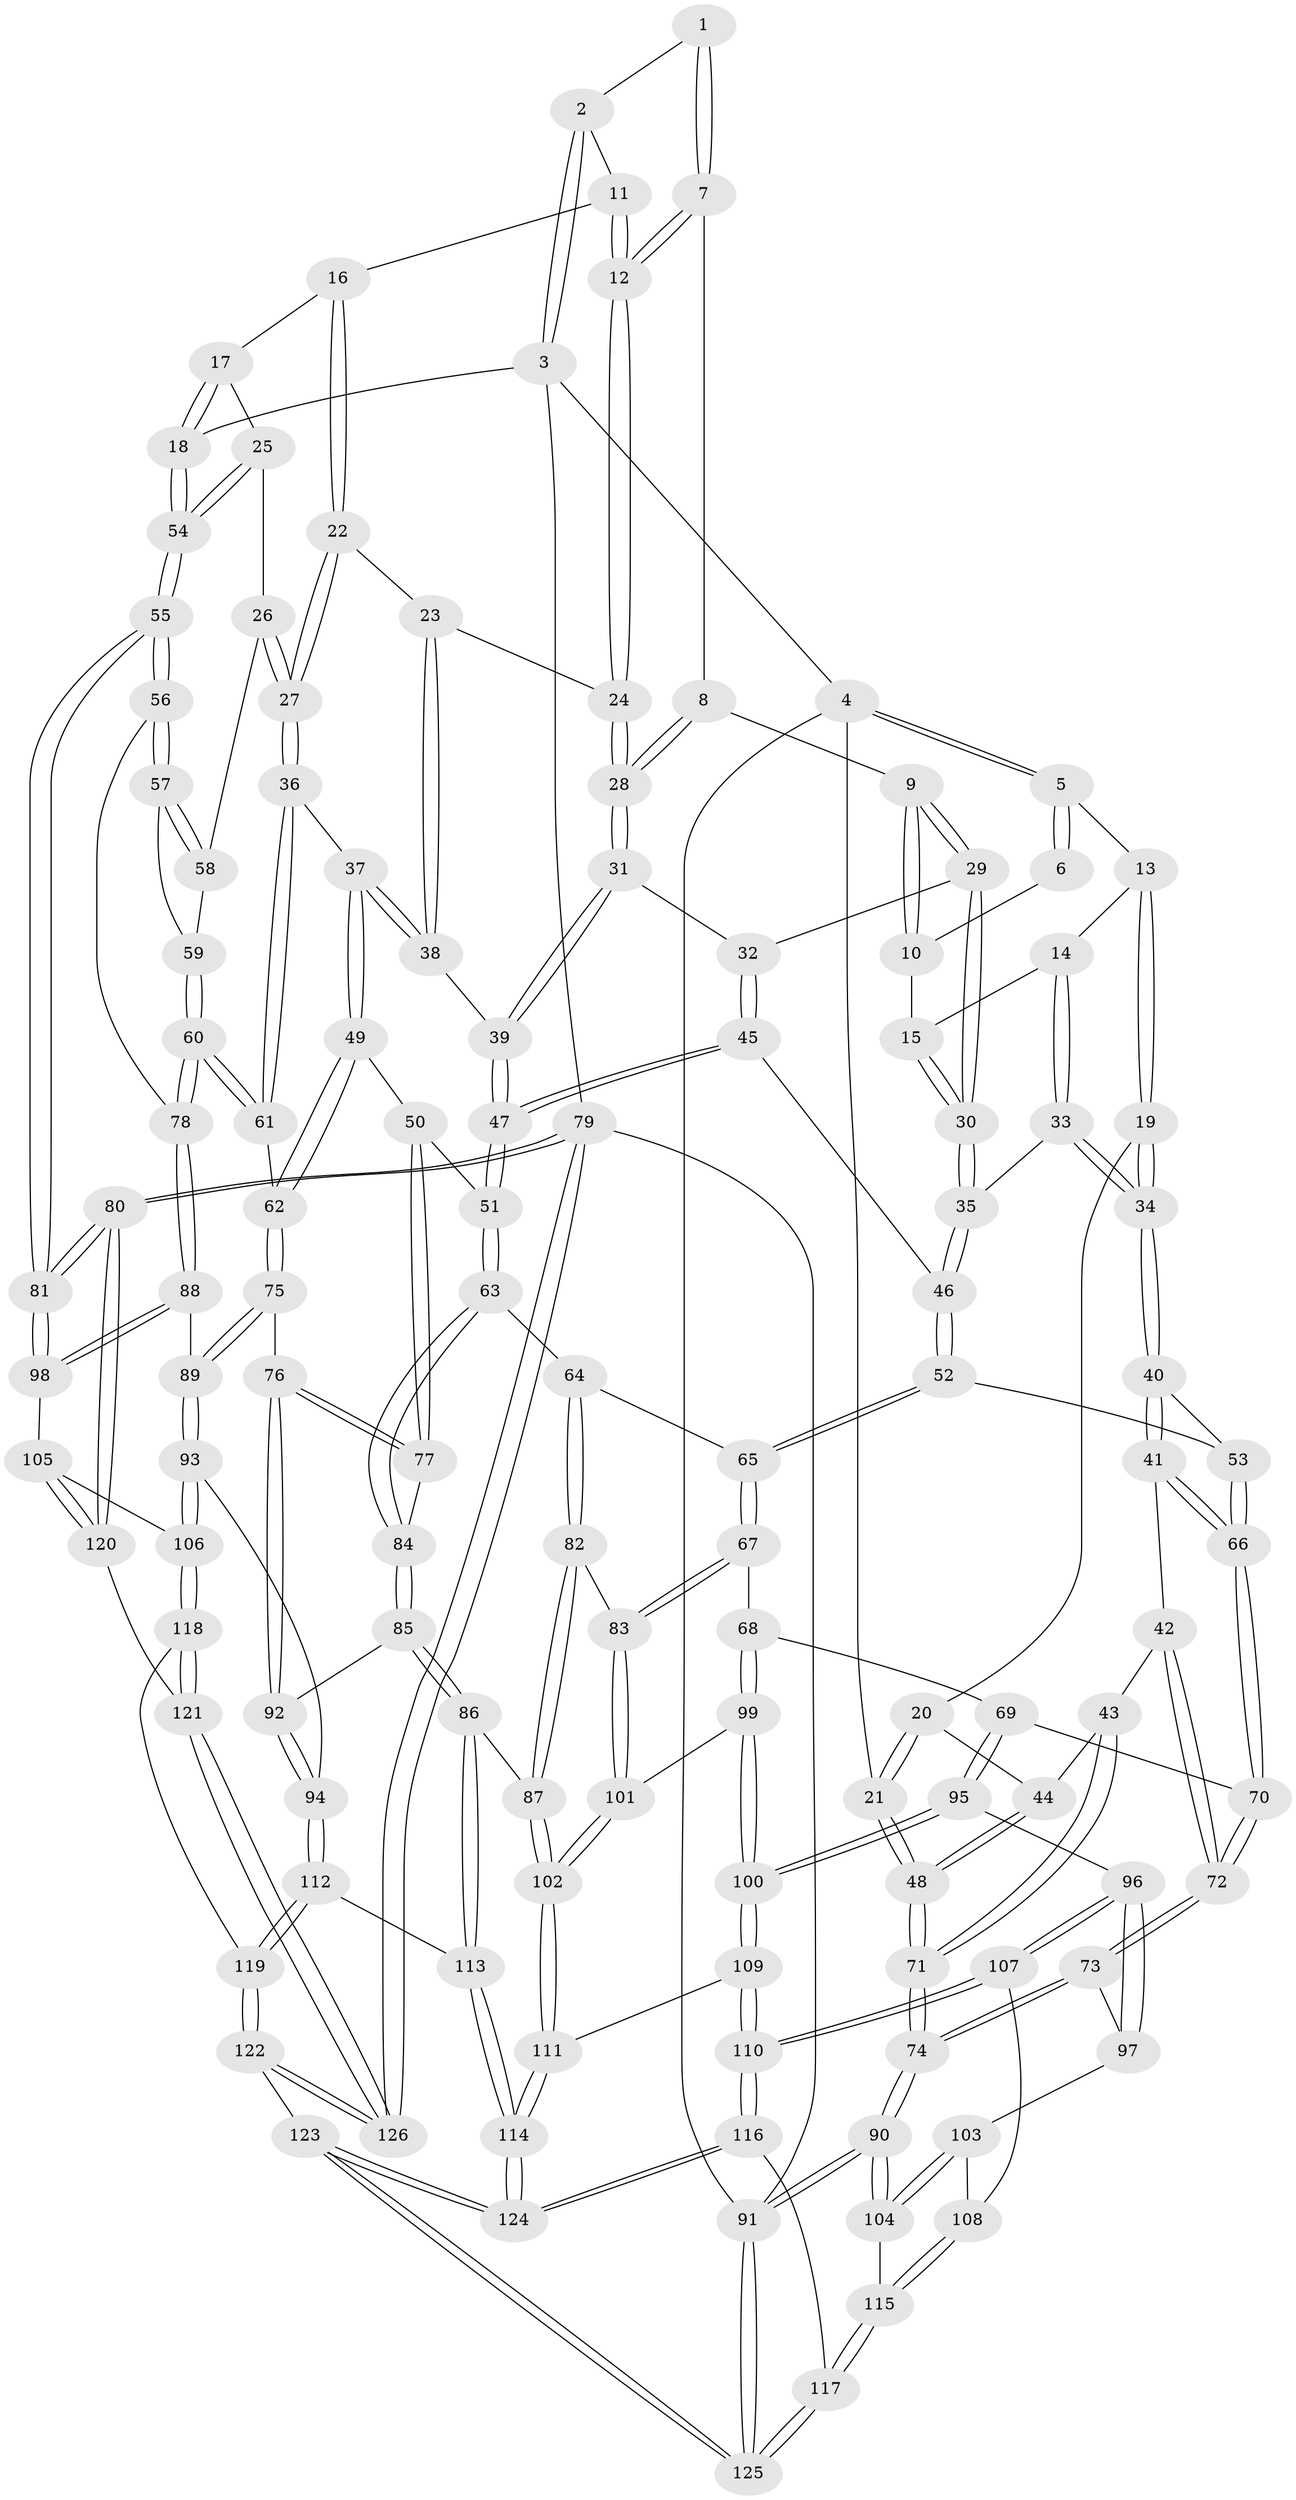 // Generated by graph-tools (version 1.1) at 2025/11/02/27/25 16:11:55]
// undirected, 126 vertices, 312 edges
graph export_dot {
graph [start="1"]
  node [color=gray90,style=filled];
  1 [pos="+0.6041575068942131+0"];
  2 [pos="+0.6798483986722421+0"];
  3 [pos="+1+0"];
  4 [pos="+0+0"];
  5 [pos="+0+0"];
  6 [pos="+0.4368037142504041+0"];
  7 [pos="+0.5870127151234162+0.02026684246781929"];
  8 [pos="+0.5093881509794398+0.1395561076658547"];
  9 [pos="+0.5060573120645077+0.14178887262244794"];
  10 [pos="+0.4181625619487089+0.06782135578909967"];
  11 [pos="+0.7599350584992901+0.08507883437137806"];
  12 [pos="+0.667179577649973+0.14915874839705548"];
  13 [pos="+0.07488104417178108+0"];
  14 [pos="+0.25580931454679+0.11665290529956127"];
  15 [pos="+0.32895613580706734+0.13539904542827486"];
  16 [pos="+0.8259547690531727+0.12574322545375546"];
  17 [pos="+1+0"];
  18 [pos="+1+0"];
  19 [pos="+0.09825075303651909+0.21448182245748418"];
  20 [pos="+0.046506503208303455+0.2475447628413569"];
  21 [pos="+0+0.06397206945595525"];
  22 [pos="+0.8278443876955325+0.16237659412806119"];
  23 [pos="+0.7426783144797553+0.18458531617681237"];
  24 [pos="+0.6616349954221136+0.17038727088166078"];
  25 [pos="+0.893060656325952+0.28861143152585145"];
  26 [pos="+0.8893752922405991+0.2898899725585427"];
  27 [pos="+0.863682044275625+0.28915331739492195"];
  28 [pos="+0.6581924227795354+0.17676512774609224"];
  29 [pos="+0.49509026714986437+0.1744497852290184"];
  30 [pos="+0.403202070669722+0.23461537763124415"];
  31 [pos="+0.6550581087827774+0.21855162909162631"];
  32 [pos="+0.5610866423006305+0.2520990682662833"];
  33 [pos="+0.21997645781585687+0.2705880971365392"];
  34 [pos="+0.19185959414553597+0.2954664479990934"];
  35 [pos="+0.39300900966051616+0.2900556102980808"];
  36 [pos="+0.8569777888544375+0.2937534781752346"];
  37 [pos="+0.7922768057477927+0.31390701290657125"];
  38 [pos="+0.7511454652891283+0.29141572712139835"];
  39 [pos="+0.6861206755652028+0.2631746471774665"];
  40 [pos="+0.18373685982919935+0.3275267361674073"];
  41 [pos="+0.11830463078410866+0.3839686714355499"];
  42 [pos="+0.10147247793753669+0.3944944593556849"];
  43 [pos="+0.08756887508625175+0.3925717625073839"];
  44 [pos="+0.04091304355181052+0.2803855048058336"];
  45 [pos="+0.5425998431997913+0.32080863213839333"];
  46 [pos="+0.4095047348831488+0.33352505610317895"];
  47 [pos="+0.5961152344477658+0.37429547360401344"];
  48 [pos="+0+0.36314950164763904"];
  49 [pos="+0.7337401490749861+0.4112216715077363"];
  50 [pos="+0.7160922596031226+0.4225932971542476"];
  51 [pos="+0.6213563490436816+0.45799664576018617"];
  52 [pos="+0.4032105868297105+0.3586817310413441"];
  53 [pos="+0.2779488941409068+0.4051519483695079"];
  54 [pos="+1+0.24095791000099986"];
  55 [pos="+1+0.4674518666263207"];
  56 [pos="+1+0.46837387859576196"];
  57 [pos="+1+0.45397354268502665"];
  58 [pos="+0.9249544247881825+0.3583352427629069"];
  59 [pos="+0.9411334227678887+0.46078834845039124"];
  60 [pos="+0.8838273426904131+0.5078564285015091"];
  61 [pos="+0.8682359652890248+0.5042159120203882"];
  62 [pos="+0.8584355993043874+0.5068110264360229"];
  63 [pos="+0.6209279530534189+0.45881316951344703"];
  64 [pos="+0.5377938862867803+0.47912408073147783"];
  65 [pos="+0.4145370588519231+0.39374306617285154"];
  66 [pos="+0.2676398849674393+0.49358378163899974"];
  67 [pos="+0.36390030547087066+0.5433610179899662"];
  68 [pos="+0.3043653741732975+0.541296462191057"];
  69 [pos="+0.2709566962959862+0.5286866490359416"];
  70 [pos="+0.2706393692273589+0.5284806203844522"];
  71 [pos="+0+0.45780871596628875"];
  72 [pos="+0.14329612163420388+0.5514157698857896"];
  73 [pos="+0.10720388431800863+0.6010358609370408"];
  74 [pos="+0+0.6048080220741237"];
  75 [pos="+0.8093575028145473+0.5523602314731839"];
  76 [pos="+0.7905352277393378+0.5603016702477307"];
  77 [pos="+0.7851326873828158+0.5564486093991906"];
  78 [pos="+0.9235229924196168+0.554083539231153"];
  79 [pos="+1+1"];
  80 [pos="+1+0.898629104945333"];
  81 [pos="+1+0.6704080589594603"];
  82 [pos="+0.4475140753832549+0.5950977792632408"];
  83 [pos="+0.3766954531340474+0.5532516878168233"];
  84 [pos="+0.6368454752140356+0.5082539611419801"];
  85 [pos="+0.6394002912722623+0.6359230413155862"];
  86 [pos="+0.5790133357466811+0.6830588978469757"];
  87 [pos="+0.47595644426971595+0.6714500949429183"];
  88 [pos="+0.9398430303168175+0.6163659336790394"];
  89 [pos="+0.886865539894557+0.6624349365679782"];
  90 [pos="+0+0.842883490619427"];
  91 [pos="+0+1"];
  92 [pos="+0.7415499363440362+0.65956256318109"];
  93 [pos="+0.8378822773551969+0.7465272916001273"];
  94 [pos="+0.8021061439948385+0.7358748377102552"];
  95 [pos="+0.22842556972895306+0.681110962106758"];
  96 [pos="+0.1976347110330996+0.6792686609874407"];
  97 [pos="+0.11526328883908453+0.6165325316811081"];
  98 [pos="+1+0.6704920352383968"];
  99 [pos="+0.29197115476907287+0.6883727676205524"];
  100 [pos="+0.27407051895604434+0.7017761239507924"];
  101 [pos="+0.32055767469603674+0.6850476963556433"];
  102 [pos="+0.45147478603988306+0.7026353810021948"];
  103 [pos="+0.10630313592231436+0.6797664951120151"];
  104 [pos="+0+0.8076236745959482"];
  105 [pos="+0.8781088537048262+0.7782153387557125"];
  106 [pos="+0.8553740445401812+0.7685026122532141"];
  107 [pos="+0.16169607053760132+0.7907821208539865"];
  108 [pos="+0.1265900208043054+0.7833673565404645"];
  109 [pos="+0.2810500908053998+0.7792184429906323"];
  110 [pos="+0.21385008926740445+0.8367787305150848"];
  111 [pos="+0.4179706289651004+0.8139625604060361"];
  112 [pos="+0.6758215431357142+0.8213892563103316"];
  113 [pos="+0.6060797807448814+0.7598719681490792"];
  114 [pos="+0.4528333614279088+0.9383891642716579"];
  115 [pos="+0.04025410233022709+0.8094147082234051"];
  116 [pos="+0.21388051900142815+0.8517568342229676"];
  117 [pos="+0.15367701891014612+0.9271747743764681"];
  118 [pos="+0.8074579556067778+0.8859958388118043"];
  119 [pos="+0.6697685691783637+0.9439167522923982"];
  120 [pos="+0.9620245866578767+0.8726356348351253"];
  121 [pos="+0.8884949308778467+0.9846639229861947"];
  122 [pos="+0.5738742036058728+1"];
  123 [pos="+0.4809909370216379+1"];
  124 [pos="+0.45668048146832835+1"];
  125 [pos="+0+1"];
  126 [pos="+0.856028911353237+1"];
  1 -- 2;
  1 -- 7;
  1 -- 7;
  2 -- 3;
  2 -- 3;
  2 -- 11;
  3 -- 4;
  3 -- 18;
  3 -- 79;
  4 -- 5;
  4 -- 5;
  4 -- 21;
  4 -- 91;
  5 -- 6;
  5 -- 6;
  5 -- 13;
  6 -- 10;
  7 -- 8;
  7 -- 12;
  7 -- 12;
  8 -- 9;
  8 -- 28;
  8 -- 28;
  9 -- 10;
  9 -- 10;
  9 -- 29;
  9 -- 29;
  10 -- 15;
  11 -- 12;
  11 -- 12;
  11 -- 16;
  12 -- 24;
  12 -- 24;
  13 -- 14;
  13 -- 19;
  13 -- 19;
  14 -- 15;
  14 -- 33;
  14 -- 33;
  15 -- 30;
  15 -- 30;
  16 -- 17;
  16 -- 22;
  16 -- 22;
  17 -- 18;
  17 -- 18;
  17 -- 25;
  18 -- 54;
  18 -- 54;
  19 -- 20;
  19 -- 34;
  19 -- 34;
  20 -- 21;
  20 -- 21;
  20 -- 44;
  21 -- 48;
  21 -- 48;
  22 -- 23;
  22 -- 27;
  22 -- 27;
  23 -- 24;
  23 -- 38;
  23 -- 38;
  24 -- 28;
  24 -- 28;
  25 -- 26;
  25 -- 54;
  25 -- 54;
  26 -- 27;
  26 -- 27;
  26 -- 58;
  27 -- 36;
  27 -- 36;
  28 -- 31;
  28 -- 31;
  29 -- 30;
  29 -- 30;
  29 -- 32;
  30 -- 35;
  30 -- 35;
  31 -- 32;
  31 -- 39;
  31 -- 39;
  32 -- 45;
  32 -- 45;
  33 -- 34;
  33 -- 34;
  33 -- 35;
  34 -- 40;
  34 -- 40;
  35 -- 46;
  35 -- 46;
  36 -- 37;
  36 -- 61;
  36 -- 61;
  37 -- 38;
  37 -- 38;
  37 -- 49;
  37 -- 49;
  38 -- 39;
  39 -- 47;
  39 -- 47;
  40 -- 41;
  40 -- 41;
  40 -- 53;
  41 -- 42;
  41 -- 66;
  41 -- 66;
  42 -- 43;
  42 -- 72;
  42 -- 72;
  43 -- 44;
  43 -- 71;
  43 -- 71;
  44 -- 48;
  44 -- 48;
  45 -- 46;
  45 -- 47;
  45 -- 47;
  46 -- 52;
  46 -- 52;
  47 -- 51;
  47 -- 51;
  48 -- 71;
  48 -- 71;
  49 -- 50;
  49 -- 62;
  49 -- 62;
  50 -- 51;
  50 -- 77;
  50 -- 77;
  51 -- 63;
  51 -- 63;
  52 -- 53;
  52 -- 65;
  52 -- 65;
  53 -- 66;
  53 -- 66;
  54 -- 55;
  54 -- 55;
  55 -- 56;
  55 -- 56;
  55 -- 81;
  55 -- 81;
  56 -- 57;
  56 -- 57;
  56 -- 78;
  57 -- 58;
  57 -- 58;
  57 -- 59;
  58 -- 59;
  59 -- 60;
  59 -- 60;
  60 -- 61;
  60 -- 61;
  60 -- 78;
  60 -- 78;
  61 -- 62;
  62 -- 75;
  62 -- 75;
  63 -- 64;
  63 -- 84;
  63 -- 84;
  64 -- 65;
  64 -- 82;
  64 -- 82;
  65 -- 67;
  65 -- 67;
  66 -- 70;
  66 -- 70;
  67 -- 68;
  67 -- 83;
  67 -- 83;
  68 -- 69;
  68 -- 99;
  68 -- 99;
  69 -- 70;
  69 -- 95;
  69 -- 95;
  70 -- 72;
  70 -- 72;
  71 -- 74;
  71 -- 74;
  72 -- 73;
  72 -- 73;
  73 -- 74;
  73 -- 74;
  73 -- 97;
  74 -- 90;
  74 -- 90;
  75 -- 76;
  75 -- 89;
  75 -- 89;
  76 -- 77;
  76 -- 77;
  76 -- 92;
  76 -- 92;
  77 -- 84;
  78 -- 88;
  78 -- 88;
  79 -- 80;
  79 -- 80;
  79 -- 126;
  79 -- 126;
  79 -- 91;
  80 -- 81;
  80 -- 81;
  80 -- 120;
  80 -- 120;
  81 -- 98;
  81 -- 98;
  82 -- 83;
  82 -- 87;
  82 -- 87;
  83 -- 101;
  83 -- 101;
  84 -- 85;
  84 -- 85;
  85 -- 86;
  85 -- 86;
  85 -- 92;
  86 -- 87;
  86 -- 113;
  86 -- 113;
  87 -- 102;
  87 -- 102;
  88 -- 89;
  88 -- 98;
  88 -- 98;
  89 -- 93;
  89 -- 93;
  90 -- 91;
  90 -- 91;
  90 -- 104;
  90 -- 104;
  91 -- 125;
  91 -- 125;
  92 -- 94;
  92 -- 94;
  93 -- 94;
  93 -- 106;
  93 -- 106;
  94 -- 112;
  94 -- 112;
  95 -- 96;
  95 -- 100;
  95 -- 100;
  96 -- 97;
  96 -- 97;
  96 -- 107;
  96 -- 107;
  97 -- 103;
  98 -- 105;
  99 -- 100;
  99 -- 100;
  99 -- 101;
  100 -- 109;
  100 -- 109;
  101 -- 102;
  101 -- 102;
  102 -- 111;
  102 -- 111;
  103 -- 104;
  103 -- 104;
  103 -- 108;
  104 -- 115;
  105 -- 106;
  105 -- 120;
  105 -- 120;
  106 -- 118;
  106 -- 118;
  107 -- 108;
  107 -- 110;
  107 -- 110;
  108 -- 115;
  108 -- 115;
  109 -- 110;
  109 -- 110;
  109 -- 111;
  110 -- 116;
  110 -- 116;
  111 -- 114;
  111 -- 114;
  112 -- 113;
  112 -- 119;
  112 -- 119;
  113 -- 114;
  113 -- 114;
  114 -- 124;
  114 -- 124;
  115 -- 117;
  115 -- 117;
  116 -- 117;
  116 -- 124;
  116 -- 124;
  117 -- 125;
  117 -- 125;
  118 -- 119;
  118 -- 121;
  118 -- 121;
  119 -- 122;
  119 -- 122;
  120 -- 121;
  121 -- 126;
  121 -- 126;
  122 -- 123;
  122 -- 126;
  122 -- 126;
  123 -- 124;
  123 -- 124;
  123 -- 125;
  123 -- 125;
}
